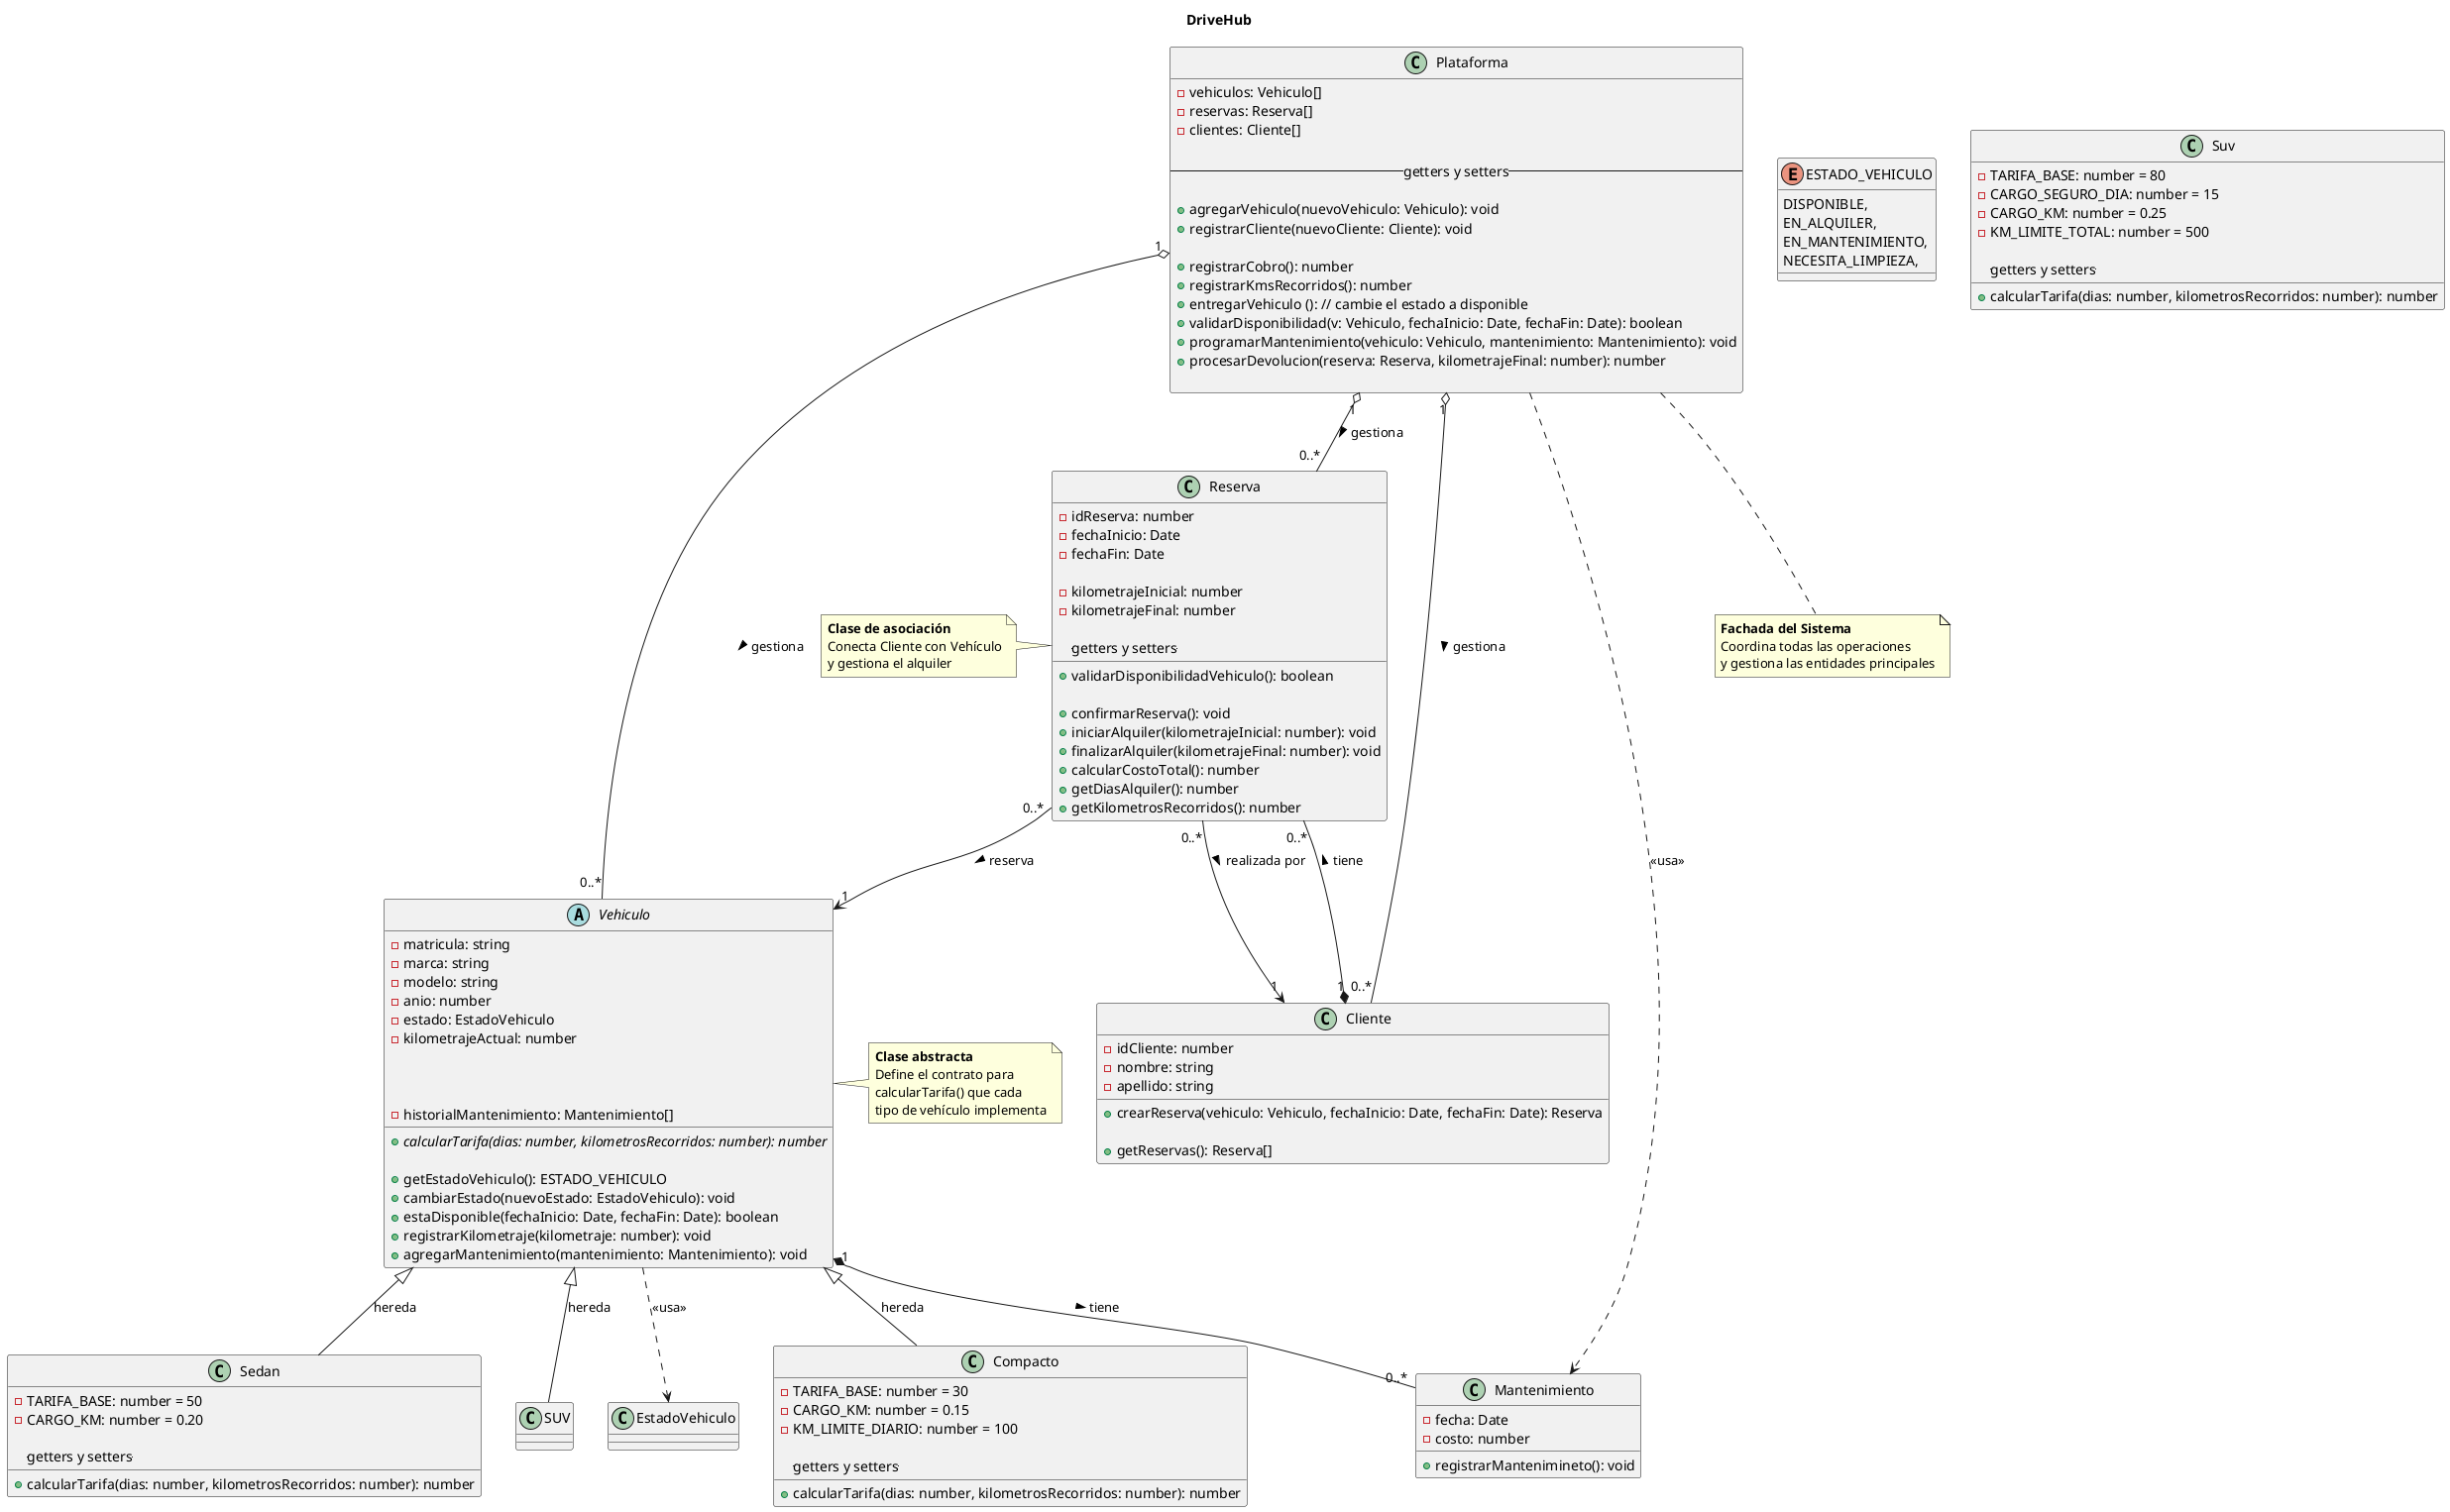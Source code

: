 @startuml

title DriveHub

class Plataforma {
    - vehiculos: Vehiculo[]
    - reservas: Reserva[]
    - clientes: Cliente[]

    -- getters y setters --

    + agregarVehiculo(nuevoVehiculo: Vehiculo): void
    + registrarCliente(nuevoCliente: Cliente): void

    + registrarCobro(): number
    + registrarKmsRecorridos(): number
    + entregarVehiculo (): // cambie el estado a disponible
    + validarDisponibilidad(v: Vehiculo, fechaInicio: Date, fechaFin: Date): boolean
    + programarMantenimiento(vehiculo: Vehiculo, mantenimiento: Mantenimiento): void
    + procesarDevolucion(reserva: Reserva, kilometrajeFinal: number): number

}

enum ESTADO_VEHICULO {
  DISPONIBLE,
  EN_ALQUILER,
  EN_MANTENIMIENTO,
  NECESITA_LIMPIEZA,
}

'class ESTADO_RESERVA {
'  PENDIENTE,
'  CONFIRMADA,
'  EN_CURSO,
'  FINALIZADA,
'  CANCELADA,
'}

abstract class Vehiculo {
  - matricula: string
  - marca: string
  - modelo: string
  - anio: number
  - estado: EstadoVehiculo
  - kilometrajeActual: number

  + {abstract} calcularTarifa(dias: number, kilometrosRecorridos: number): number

  + getEstadoVehiculo(): ESTADO_VEHICULO
  + cambiarEstado(nuevoEstado: EstadoVehiculo): void
  + estaDisponible(fechaInicio: Date, fechaFin: Date): boolean

  - historialMantenimiento: Mantenimiento[]
  + registrarKilometraje(kilometraje: number): void
  + agregarMantenimiento(mantenimiento: Mantenimiento): void
}
'Por ejemplo el estaDisponible(...): boolean ; es el quiereSubir de la clase Empleado

class Compacto {
  - TARIFA_BASE: number = 30
  - CARGO_KM: number = 0.15
  - KM_LIMITE_DIARIO: number = 100

  --getters y setters--  
  + calcularTarifa(dias: number, kilometrosRecorridos: number): number
}

class Sedan {
  - TARIFA_BASE: number = 50
  - CARGO_KM: number = 0.20

  --getters y setters--    
  + calcularTarifa(dias: number, kilometrosRecorridos: number): number
}

class Suv {
  - TARIFA_BASE: number = 80
  - CARGO_SEGURO_DIA: number = 15
  - CARGO_KM: number = 0.25
  - KM_LIMITE_TOTAL: number = 500

  --getters y setters--  
  + calcularTarifa(dias: number, kilometrosRecorridos: number): number
}

class Cliente {
  - idCliente: number
  - nombre: string
  - apellido: string

  + crearReserva(vehiculo: Vehiculo, fechaInicio: Date, fechaFin: Date): Reserva
  
  + getReservas(): Reserva[]
}

class Reserva {
  - idReserva: number
  - fechaInicio: Date
  - fechaFin: Date

  - kilometrajeInicial: number
  - kilometrajeFinal: number
  
  --getters y setters--    
  + validarDisponibilidadVehiculo(): boolean

  + confirmarReserva(): void
  + iniciarAlquiler(kilometrajeInicial: number): void
  + finalizarAlquiler(kilometrajeFinal: number): void
  + calcularCostoTotal(): number
  + getDiasAlquiler(): number
  + getKilometrosRecorridos(): number
}
' Y el validarDisponibilidadVehiculo() usa el vehiculo.estaDisponible(...) dadas las fechas que se pasan en la reserva.

class Mantenimiento {
  - fecha: Date
  - costo: number
  + registrarMantenimineto(): void
}

' ============================================
' RELACIONES DE HERENCIA (Generalización)
' ============================================
Vehiculo <|-- Compacto : hereda
Vehiculo <|-- Sedan : hereda
Vehiculo <|-- SUV : hereda

' ============================================
' RELACIONES DE COMPOSICIÓN
' ============================================
' Cliente compone Reservas (si se elimina el cliente, se eliminan sus reservas)
Cliente "1" *-- "0..*" Reserva : tiene >

' Vehiculo compone Mantenimientos (si se elimina el vehículo, se eliminan sus mantenimientos)
Vehiculo "1" *-- "0..*" Mantenimiento : tiene >

' ============================================
' RELACIONES DE ASOCIACIÓN
' ============================================
' Reserva asocia con Vehiculo (la reserva necesita saber qué vehículo)
Reserva "0..*" --> "1" Vehiculo : reserva >

' Reserva asocia con Cliente (la reserva necesita saber quién la hizo)
Reserva "0..*" --> "1" Cliente : realizada por >

' ============================================
' RELACIONES DE AGREGACIÓN
' ============================================
' Plataforma agrega Vehiculos (los vehículos pueden existir independientemente)
Plataforma "1" o-- "0..*" Vehiculo : gestiona >

' Plataforma agrega Clientes (los clientes pueden existir independientemente)
Plataforma "1" o-- "0..*" Cliente : gestiona >

' Plataforma agrega Reservas (las reservas pueden existir independientemente)
Plataforma "1" o-- "0..*" Reserva : gestiona >

' ============================================
' RELACIONES DE DEPENDENCIA
' ============================================
' Vehiculo depende de EstadoVehiculo (usa el enum)
Vehiculo ..> EstadoVehiculo : <<usa>>

' Plataforma depende de Mantenimiento (método programarMantenimiento)
Plataforma ..> Mantenimiento : <<usa>>

note right of Vehiculo
  **Clase abstracta**
  Define el contrato para
  calcularTarifa() que cada
  tipo de vehículo implementa
end note

note bottom of Plataforma
  **Fachada del Sistema**
  Coordina todas las operaciones
  y gestiona las entidades principales
end note

note left of Reserva
  **Clase de asociación**
  Conecta Cliente con Vehículo
  y gestiona el alquiler
end note

@enduml